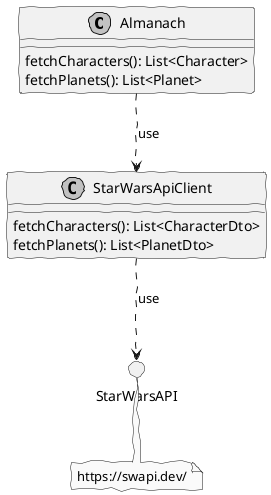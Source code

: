 @startuml

skinparam monochrome true
skinparam handwritten true

class Almanach {
    fetchCharacters(): List<Character>
    fetchPlanets(): List<Planet>
}
class StarWarsApiClient
{
    fetchCharacters(): List<CharacterDto>
    fetchPlanets(): List<PlanetDto>
}
circle StarWarsAPI

note bottom of StarWarsAPI: https://swapi.dev/

Almanach ..> StarWarsApiClient: use
StarWarsApiClient ..> StarWarsAPI : use

@enduml